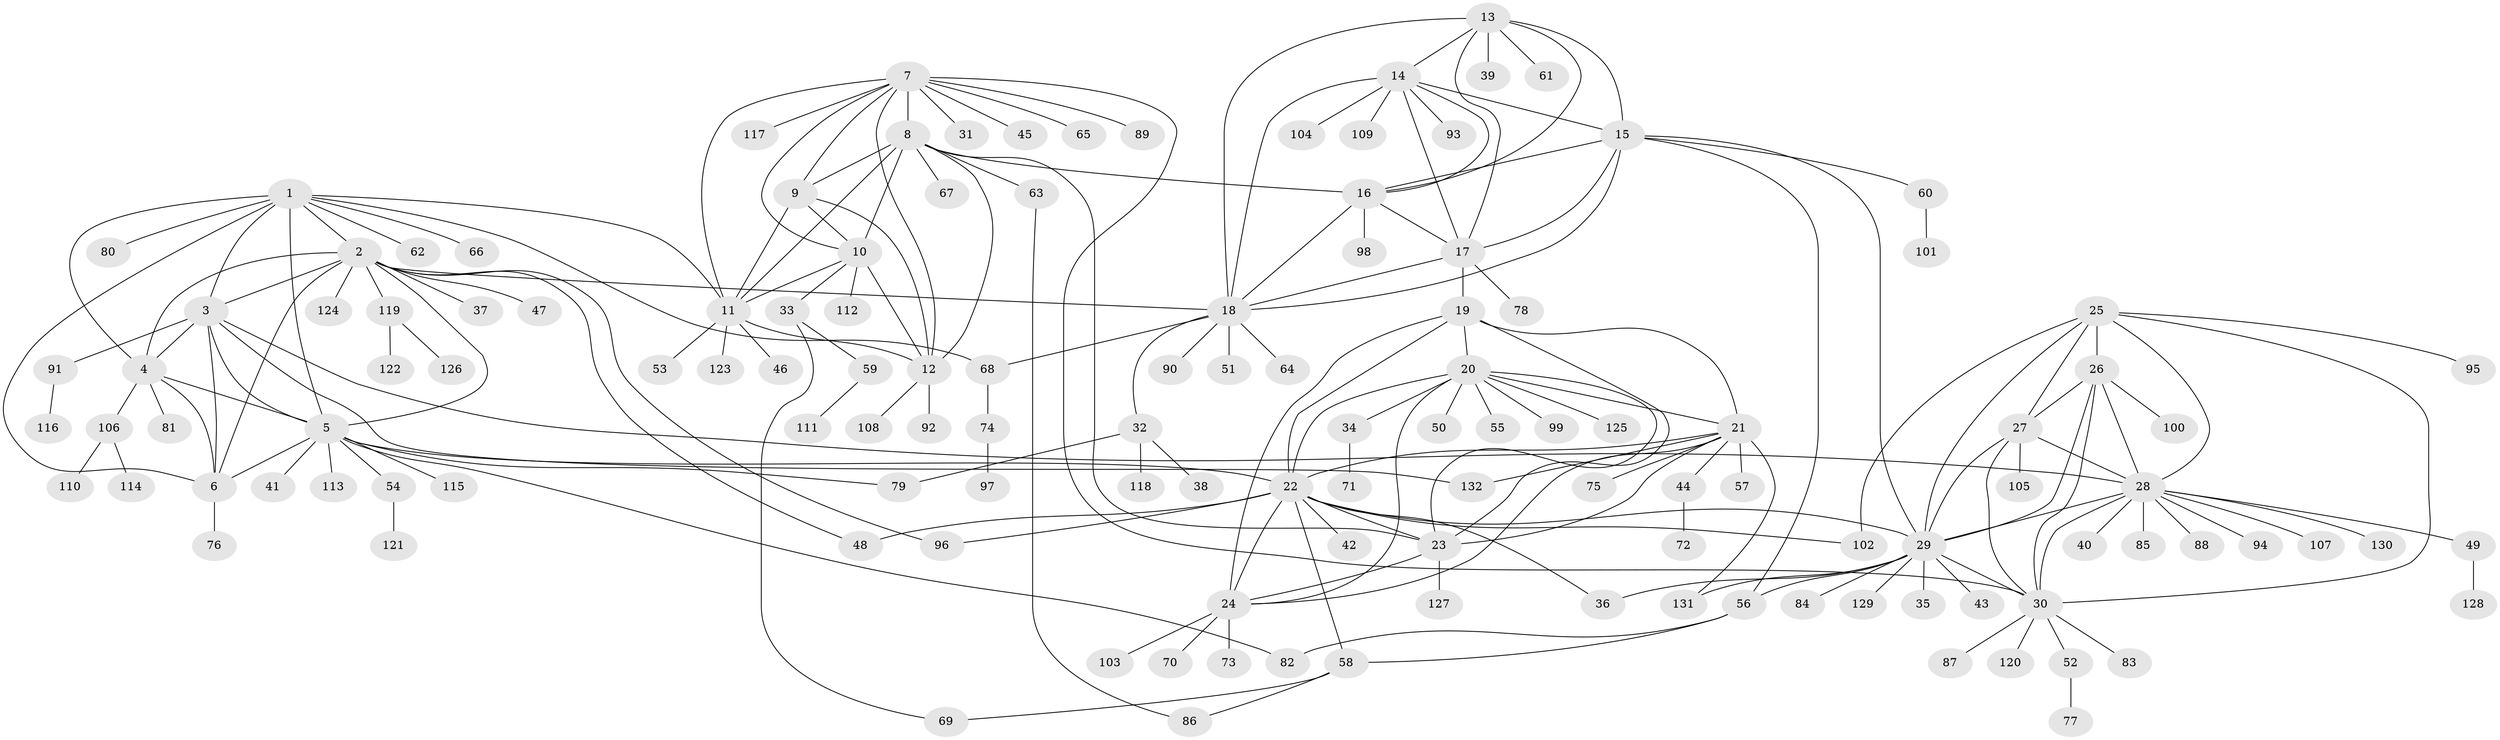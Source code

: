 // Generated by graph-tools (version 1.1) at 2025/02/03/09/25 03:02:42]
// undirected, 132 vertices, 200 edges
graph export_dot {
graph [start="1"]
  node [color=gray90,style=filled];
  1;
  2;
  3;
  4;
  5;
  6;
  7;
  8;
  9;
  10;
  11;
  12;
  13;
  14;
  15;
  16;
  17;
  18;
  19;
  20;
  21;
  22;
  23;
  24;
  25;
  26;
  27;
  28;
  29;
  30;
  31;
  32;
  33;
  34;
  35;
  36;
  37;
  38;
  39;
  40;
  41;
  42;
  43;
  44;
  45;
  46;
  47;
  48;
  49;
  50;
  51;
  52;
  53;
  54;
  55;
  56;
  57;
  58;
  59;
  60;
  61;
  62;
  63;
  64;
  65;
  66;
  67;
  68;
  69;
  70;
  71;
  72;
  73;
  74;
  75;
  76;
  77;
  78;
  79;
  80;
  81;
  82;
  83;
  84;
  85;
  86;
  87;
  88;
  89;
  90;
  91;
  92;
  93;
  94;
  95;
  96;
  97;
  98;
  99;
  100;
  101;
  102;
  103;
  104;
  105;
  106;
  107;
  108;
  109;
  110;
  111;
  112;
  113;
  114;
  115;
  116;
  117;
  118;
  119;
  120;
  121;
  122;
  123;
  124;
  125;
  126;
  127;
  128;
  129;
  130;
  131;
  132;
  1 -- 2;
  1 -- 3;
  1 -- 4;
  1 -- 5;
  1 -- 6;
  1 -- 11;
  1 -- 62;
  1 -- 66;
  1 -- 68;
  1 -- 80;
  2 -- 3;
  2 -- 4;
  2 -- 5;
  2 -- 6;
  2 -- 18;
  2 -- 37;
  2 -- 47;
  2 -- 48;
  2 -- 96;
  2 -- 119;
  2 -- 124;
  3 -- 4;
  3 -- 5;
  3 -- 6;
  3 -- 28;
  3 -- 91;
  3 -- 132;
  4 -- 5;
  4 -- 6;
  4 -- 81;
  4 -- 106;
  5 -- 6;
  5 -- 22;
  5 -- 41;
  5 -- 54;
  5 -- 79;
  5 -- 82;
  5 -- 113;
  5 -- 115;
  6 -- 76;
  7 -- 8;
  7 -- 9;
  7 -- 10;
  7 -- 11;
  7 -- 12;
  7 -- 30;
  7 -- 31;
  7 -- 45;
  7 -- 65;
  7 -- 89;
  7 -- 117;
  8 -- 9;
  8 -- 10;
  8 -- 11;
  8 -- 12;
  8 -- 16;
  8 -- 23;
  8 -- 63;
  8 -- 67;
  9 -- 10;
  9 -- 11;
  9 -- 12;
  10 -- 11;
  10 -- 12;
  10 -- 33;
  10 -- 112;
  11 -- 12;
  11 -- 46;
  11 -- 53;
  11 -- 123;
  12 -- 92;
  12 -- 108;
  13 -- 14;
  13 -- 15;
  13 -- 16;
  13 -- 17;
  13 -- 18;
  13 -- 39;
  13 -- 61;
  14 -- 15;
  14 -- 16;
  14 -- 17;
  14 -- 18;
  14 -- 93;
  14 -- 104;
  14 -- 109;
  15 -- 16;
  15 -- 17;
  15 -- 18;
  15 -- 29;
  15 -- 56;
  15 -- 60;
  16 -- 17;
  16 -- 18;
  16 -- 98;
  17 -- 18;
  17 -- 19;
  17 -- 78;
  18 -- 32;
  18 -- 51;
  18 -- 64;
  18 -- 68;
  18 -- 90;
  19 -- 20;
  19 -- 21;
  19 -- 22;
  19 -- 23;
  19 -- 24;
  20 -- 21;
  20 -- 22;
  20 -- 23;
  20 -- 24;
  20 -- 34;
  20 -- 50;
  20 -- 55;
  20 -- 99;
  20 -- 125;
  21 -- 22;
  21 -- 23;
  21 -- 24;
  21 -- 44;
  21 -- 57;
  21 -- 75;
  21 -- 131;
  21 -- 132;
  22 -- 23;
  22 -- 24;
  22 -- 29;
  22 -- 36;
  22 -- 42;
  22 -- 48;
  22 -- 58;
  22 -- 96;
  22 -- 102;
  23 -- 24;
  23 -- 127;
  24 -- 70;
  24 -- 73;
  24 -- 103;
  25 -- 26;
  25 -- 27;
  25 -- 28;
  25 -- 29;
  25 -- 30;
  25 -- 95;
  25 -- 102;
  26 -- 27;
  26 -- 28;
  26 -- 29;
  26 -- 30;
  26 -- 100;
  27 -- 28;
  27 -- 29;
  27 -- 30;
  27 -- 105;
  28 -- 29;
  28 -- 30;
  28 -- 40;
  28 -- 49;
  28 -- 85;
  28 -- 88;
  28 -- 94;
  28 -- 107;
  28 -- 130;
  29 -- 30;
  29 -- 35;
  29 -- 36;
  29 -- 43;
  29 -- 56;
  29 -- 84;
  29 -- 129;
  29 -- 131;
  30 -- 52;
  30 -- 83;
  30 -- 87;
  30 -- 120;
  32 -- 38;
  32 -- 79;
  32 -- 118;
  33 -- 59;
  33 -- 69;
  34 -- 71;
  44 -- 72;
  49 -- 128;
  52 -- 77;
  54 -- 121;
  56 -- 58;
  56 -- 82;
  58 -- 69;
  58 -- 86;
  59 -- 111;
  60 -- 101;
  63 -- 86;
  68 -- 74;
  74 -- 97;
  91 -- 116;
  106 -- 110;
  106 -- 114;
  119 -- 122;
  119 -- 126;
}
